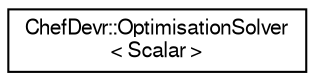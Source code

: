 digraph "Graphical Class Hierarchy"
{
  edge [fontname="FreeSans",fontsize="10",labelfontname="FreeSans",labelfontsize="10"];
  node [fontname="FreeSans",fontsize="10",shape=record];
  rankdir="LR";
  Node1 [label="ChefDevr::OptimisationSolver\l\< Scalar \>",height=0.2,width=0.4,color="black", fillcolor="white", style="filled",URL="$class_chef_devr_1_1_optimisation_solver.html",tooltip="Class that solves the optimisation problem defined in the research paper: A Versatile Parametrisation..."];
}
